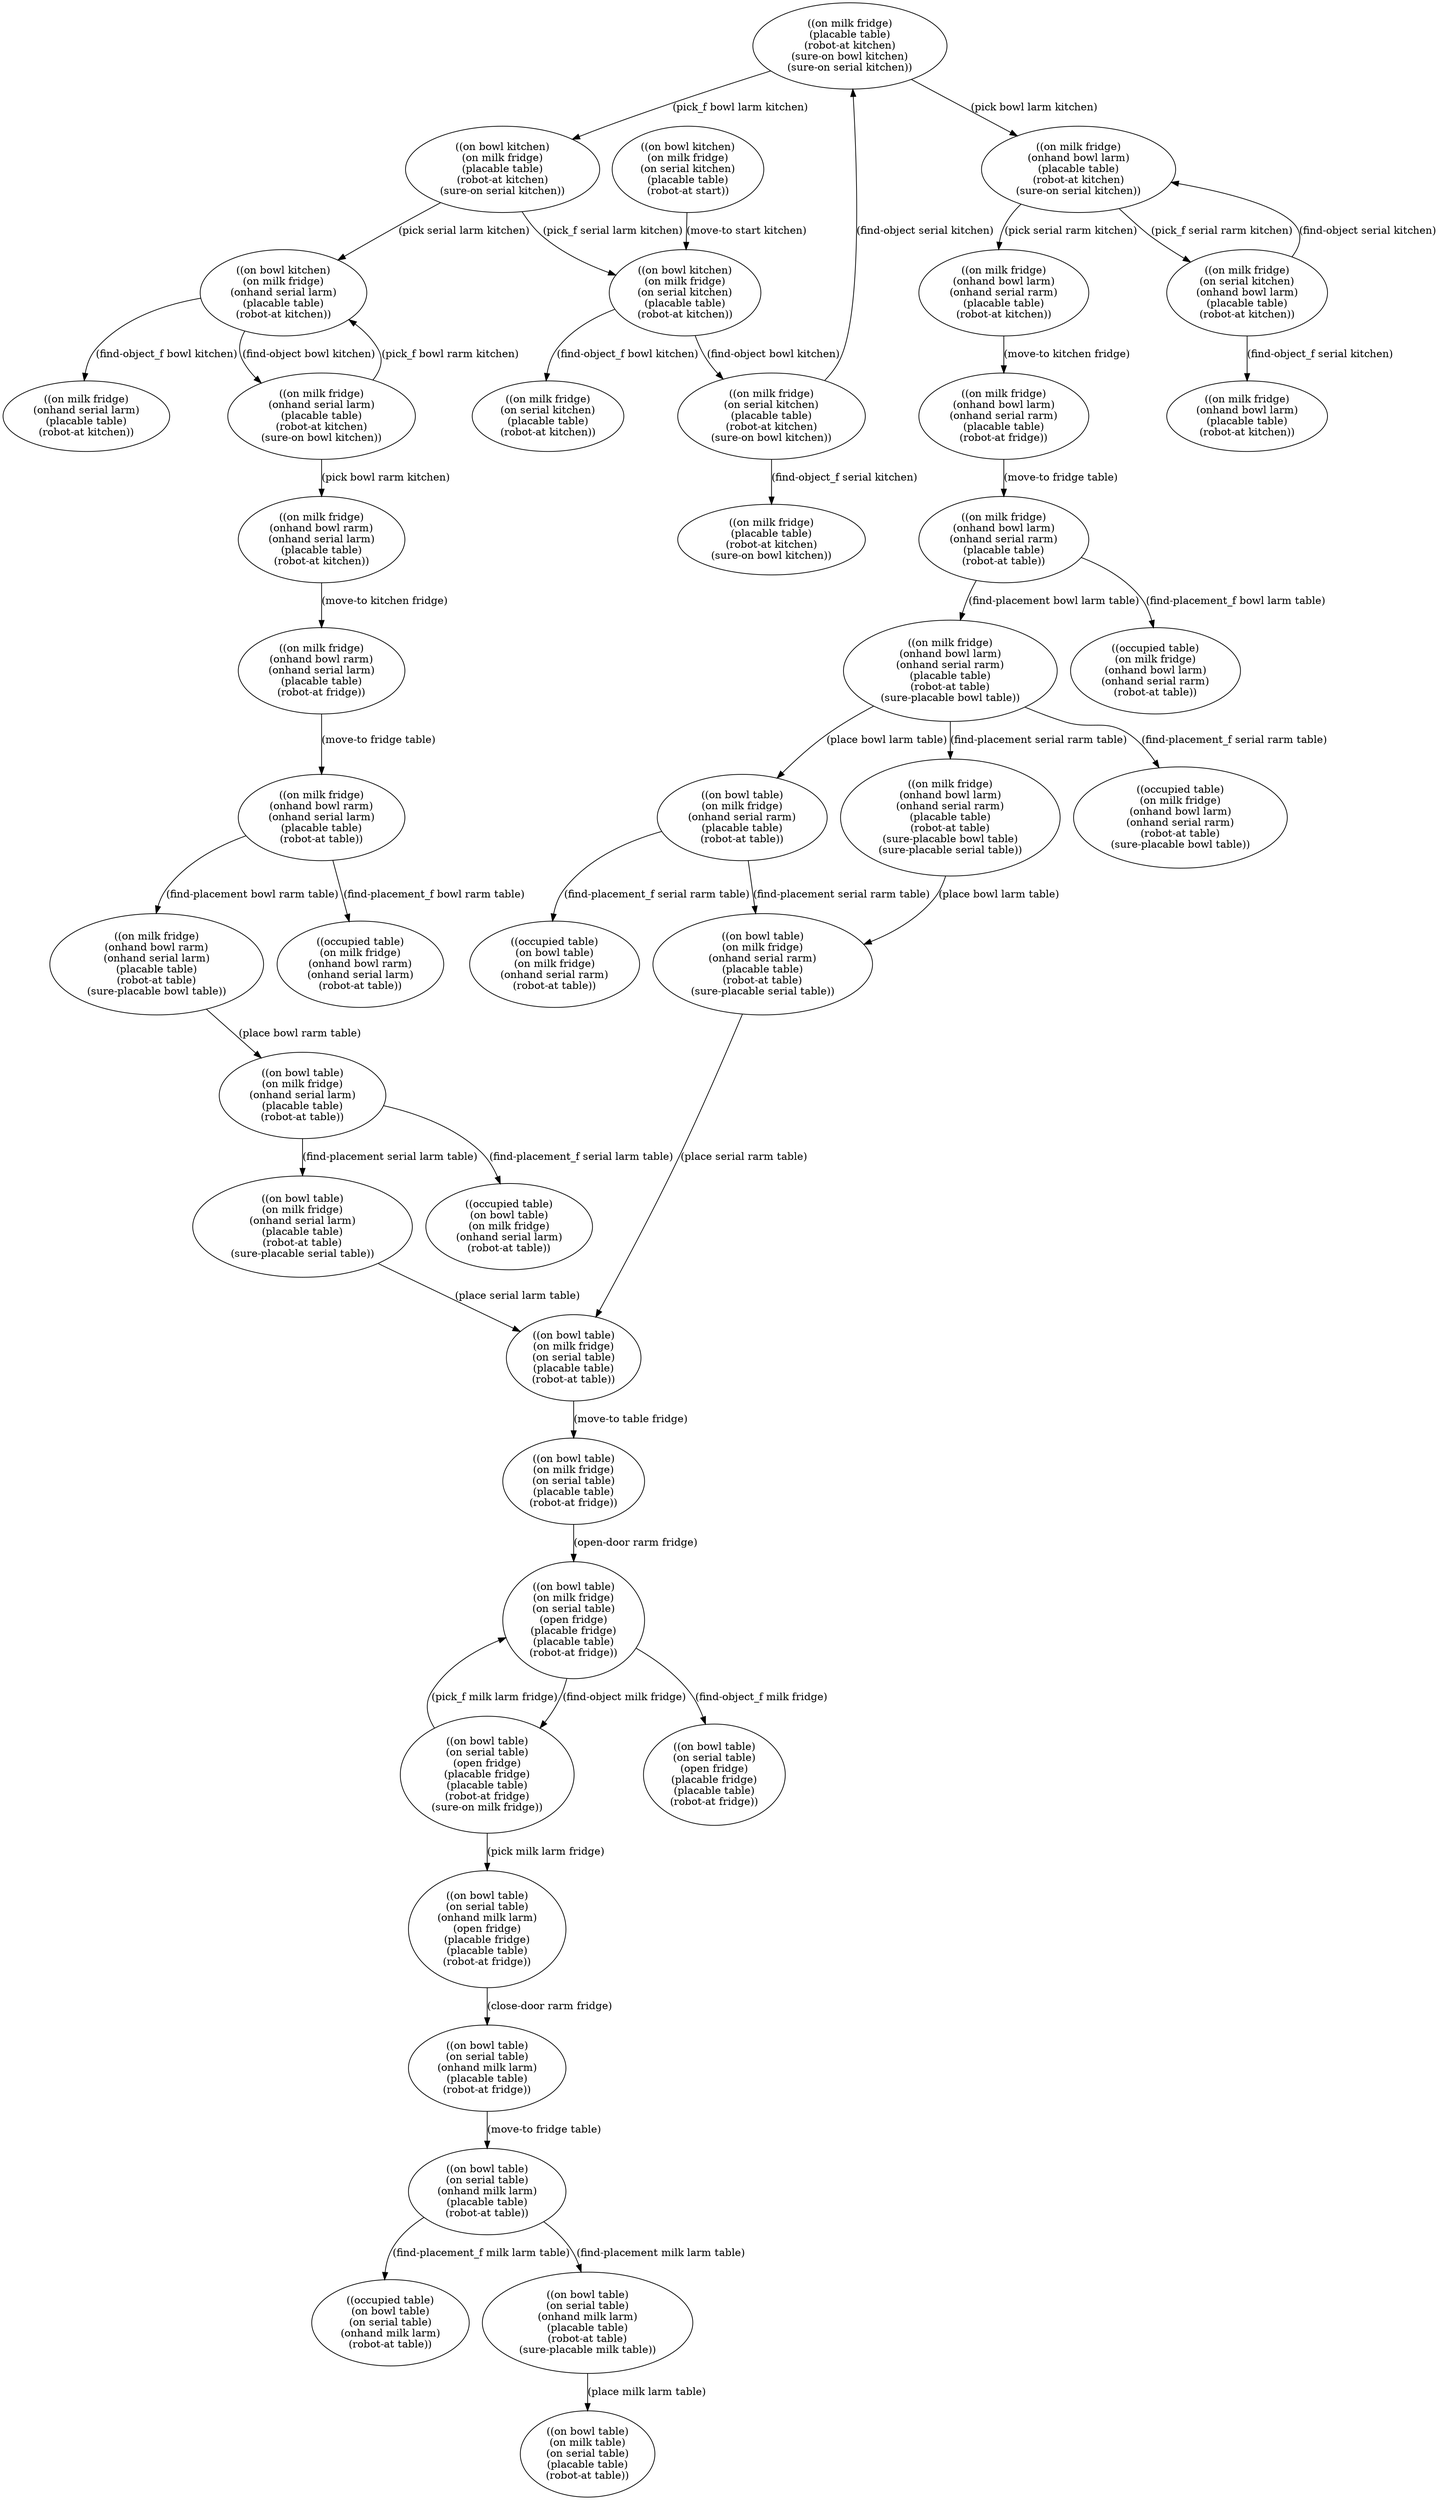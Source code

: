 digraph hoge {
   PROG1146999 [label = "((occupied table)\n(on bowl table)\n(on milk fridge)\n(onhand serial larm)\n(robot-at table))"];
   PROG1147000 [label = "((occupied table)\n(on milk fridge)\n(onhand bowl rarm)\n(onhand serial larm)\n(robot-at table))"];
   PROG1147001 [label = "((occupied table)\n(on bowl table)\n(on milk fridge)\n(onhand serial rarm)\n(robot-at table))"];
   PROG1147002 [label = "((on milk fridge)\n(onhand serial larm)\n(placable table)\n(robot-at kitchen))"];
   PROG1147003 [label = "((on milk fridge)\n(onhand bowl larm)\n(placable table)\n(robot-at kitchen))"];
   PROG1147004 [label = "((occupied table)\n(on bowl table)\n(on serial table)\n(onhand milk larm)\n(robot-at table))"];
   PROG1147005 [label = "((occupied table)\n(on milk fridge)\n(onhand bowl larm)\n(onhand serial rarm)\n(robot-at table)\n(sure-placable bowl table))"];
   PROG1147006 [label = "((occupied table)\n(on milk fridge)\n(onhand bowl larm)\n(onhand serial rarm)\n(robot-at table))"];
   PROG1147007 [label = "((on bowl table)\n(on milk fridge)\n(onhand serial rarm)\n(placable table)\n(robot-at table))"];
   PROG1147008 [label = "((on milk fridge)\n(on serial kitchen)\n(onhand bowl larm)\n(placable table)\n(robot-at kitchen))"];
   PROG1147009 [label = "((on bowl table)\n(on milk fridge)\n(onhand serial larm)\n(placable table)\n(robot-at table)\n(sure-placable serial table))"];
   PROG1147010 [label = "((on bowl table)\n(on milk fridge)\n(onhand serial larm)\n(placable table)\n(robot-at table))"];
   PROG1147011 [label = "((on milk fridge)\n(onhand bowl rarm)\n(onhand serial larm)\n(placable table)\n(robot-at table)\n(sure-placable bowl table))"];
   PROG1147012 [label = "((on milk fridge)\n(onhand bowl rarm)\n(onhand serial larm)\n(placable table)\n(robot-at table))"];
   PROG1147013 [label = "((on milk fridge)\n(onhand bowl rarm)\n(onhand serial larm)\n(placable table)\n(robot-at fridge))"];
   PROG1147014 [label = "((on milk fridge)\n(onhand bowl rarm)\n(onhand serial larm)\n(placable table)\n(robot-at kitchen))"];
   PROG1147015 [label = "((on milk fridge)\n(onhand serial larm)\n(placable table)\n(robot-at kitchen)\n(sure-on bowl kitchen))"];
   PROG1147016 [label = "((on bowl kitchen)\n(on milk fridge)\n(onhand serial larm)\n(placable table)\n(robot-at kitchen))"];
   PROG1147017 [label = "((on bowl kitchen)\n(on milk fridge)\n(placable table)\n(robot-at kitchen)\n(sure-on serial kitchen))"];
   PROG1147018 [label = "((on bowl table)\n(on serial table)\n(open fridge)\n(placable fridge)\n(placable table)\n(robot-at fridge))"];
   PROG1147019 [label = "((on milk fridge)\n(placable table)\n(robot-at kitchen)\n(sure-on bowl kitchen))"];
   PROG1147020 [label = "((on milk fridge)\n(on serial kitchen)\n(placable table)\n(robot-at kitchen))"];
   PROG1147021 [label = "((on bowl table)\n(on milk table)\n(on serial table)\n(placable table)\n(robot-at table))"];
   PROG1147022 [label = "((on bowl table)\n(on serial table)\n(onhand milk larm)\n(placable table)\n(robot-at table)\n(sure-placable milk table))"];
   PROG1147023 [label = "((on bowl table)\n(on serial table)\n(onhand milk larm)\n(placable table)\n(robot-at table))"];
   PROG1147024 [label = "((on bowl table)\n(on serial table)\n(onhand milk larm)\n(placable table)\n(robot-at fridge))"];
   PROG1147025 [label = "((on bowl table)\n(on serial table)\n(onhand milk larm)\n(open fridge)\n(placable fridge)\n(placable table)\n(robot-at fridge))"];
   PROG1147026 [label = "((on bowl table)\n(on serial table)\n(open fridge)\n(placable fridge)\n(placable table)\n(robot-at fridge)\n(sure-on milk fridge))"];
   PROG1147027 [label = "((on bowl table)\n(on milk fridge)\n(on serial table)\n(open fridge)\n(placable fridge)\n(placable table)\n(robot-at fridge))"];
   PROG1147028 [label = "((on bowl table)\n(on milk fridge)\n(on serial table)\n(placable table)\n(robot-at fridge))"];
   PROG1147029 [label = "((on bowl table)\n(on milk fridge)\n(on serial table)\n(placable table)\n(robot-at table))"];
   PROG1147030 [label = "((on bowl table)\n(on milk fridge)\n(onhand serial rarm)\n(placable table)\n(robot-at table)\n(sure-placable serial table))"];
   PROG1147031 [label = "((on milk fridge)\n(onhand bowl larm)\n(onhand serial rarm)\n(placable table)\n(robot-at table)\n(sure-placable bowl table)\n(sure-placable serial table))"];
   PROG1147032 [label = "((on milk fridge)\n(onhand bowl larm)\n(onhand serial rarm)\n(placable table)\n(robot-at table)\n(sure-placable bowl table))"];
   PROG1147033 [label = "((on milk fridge)\n(onhand bowl larm)\n(onhand serial rarm)\n(placable table)\n(robot-at table))"];
   PROG1147034 [label = "((on milk fridge)\n(onhand bowl larm)\n(onhand serial rarm)\n(placable table)\n(robot-at fridge))"];
   PROG1147035 [label = "((on milk fridge)\n(onhand bowl larm)\n(onhand serial rarm)\n(placable table)\n(robot-at kitchen))"];
   PROG1147036 [label = "((on milk fridge)\n(onhand bowl larm)\n(placable table)\n(robot-at kitchen)\n(sure-on serial kitchen))"];
   PROG1147037 [label = "((on milk fridge)\n(placable table)\n(robot-at kitchen)\n(sure-on bowl kitchen)\n(sure-on serial kitchen))"];
   PROG1147038 [label = "((on milk fridge)\n(on serial kitchen)\n(placable table)\n(robot-at kitchen)\n(sure-on bowl kitchen))"];
   PROG1147039 [label = "((on bowl kitchen)\n(on milk fridge)\n(on serial kitchen)\n(placable table)\n(robot-at kitchen))"];
   PROG1147040 [label = "((on bowl kitchen)\n(on milk fridge)\n(on serial kitchen)\n(placable table)\n(robot-at start))"];
   PROG1147007 -> PROG1147001 [label = "(find-placement_f serial rarm table)"];
   PROG1147007 -> PROG1147030 [label = "(find-placement serial rarm table)"];
   PROG1147008 -> PROG1147003 [label = "(find-object_f serial kitchen)"];
   PROG1147008 -> PROG1147036 [label = "(find-object serial kitchen)"];
   PROG1147009 -> PROG1147029 [label = "(place serial larm table)"];
   PROG1147010 -> PROG1146999 [label = "(find-placement_f serial larm table)"];
   PROG1147010 -> PROG1147009 [label = "(find-placement serial larm table)"];
   PROG1147011 -> PROG1147010 [label = "(place bowl rarm table)"];
   PROG1147012 -> PROG1147000 [label = "(find-placement_f bowl rarm table)"];
   PROG1147012 -> PROG1147011 [label = "(find-placement bowl rarm table)"];
   PROG1147013 -> PROG1147012 [label = "(move-to fridge table)"];
   PROG1147014 -> PROG1147013 [label = "(move-to kitchen fridge)"];
   PROG1147015 -> PROG1147016 [label = "(pick_f bowl rarm kitchen)"];
   PROG1147015 -> PROG1147014 [label = "(pick bowl rarm kitchen)"];
   PROG1147016 -> PROG1147002 [label = "(find-object_f bowl kitchen)"];
   PROG1147016 -> PROG1147015 [label = "(find-object bowl kitchen)"];
   PROG1147017 -> PROG1147039 [label = "(pick_f serial larm kitchen)"];
   PROG1147017 -> PROG1147016 [label = "(pick serial larm kitchen)"];
   PROG1147022 -> PROG1147021 [label = "(place milk larm table)"];
   PROG1147023 -> PROG1147004 [label = "(find-placement_f milk larm table)"];
   PROG1147023 -> PROG1147022 [label = "(find-placement milk larm table)"];
   PROG1147024 -> PROG1147023 [label = "(move-to fridge table)"];
   PROG1147025 -> PROG1147024 [label = "(close-door rarm fridge)"];
   PROG1147026 -> PROG1147027 [label = "(pick_f milk larm fridge)"];
   PROG1147026 -> PROG1147025 [label = "(pick milk larm fridge)"];
   PROG1147027 -> PROG1147018 [label = "(find-object_f milk fridge)"];
   PROG1147027 -> PROG1147026 [label = "(find-object milk fridge)"];
   PROG1147028 -> PROG1147027 [label = "(open-door rarm fridge)"];
   PROG1147029 -> PROG1147028 [label = "(move-to table fridge)"];
   PROG1147030 -> PROG1147029 [label = "(place serial rarm table)"];
   PROG1147031 -> PROG1147030 [label = "(place bowl larm table)"];
   PROG1147032 -> PROG1147005 [label = "(find-placement_f serial rarm table)"];
   PROG1147032 -> PROG1147007 [label = "(place bowl larm table)"];
   PROG1147032 -> PROG1147031 [label = "(find-placement serial rarm table)"];
   PROG1147033 -> PROG1147006 [label = "(find-placement_f bowl larm table)"];
   PROG1147033 -> PROG1147032 [label = "(find-placement bowl larm table)"];
   PROG1147034 -> PROG1147033 [label = "(move-to fridge table)"];
   PROG1147035 -> PROG1147034 [label = "(move-to kitchen fridge)"];
   PROG1147036 -> PROG1147008 [label = "(pick_f serial rarm kitchen)"];
   PROG1147036 -> PROG1147035 [label = "(pick serial rarm kitchen)"];
   PROG1147037 -> PROG1147017 [label = "(pick_f bowl larm kitchen)"];
   PROG1147037 -> PROG1147036 [label = "(pick bowl larm kitchen)"];
   PROG1147038 -> PROG1147019 [label = "(find-object_f serial kitchen)"];
   PROG1147038 -> PROG1147037 [label = "(find-object serial kitchen)"];
   PROG1147039 -> PROG1147020 [label = "(find-object_f bowl kitchen)"];
   PROG1147039 -> PROG1147038 [label = "(find-object bowl kitchen)"];
   PROG1147040 -> PROG1147039 [label = "(move-to start kitchen)"];
}
